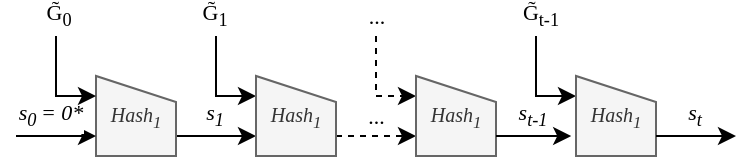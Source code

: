 <mxfile version="24.5.2" type="device">
  <diagram id="C5RBs43oDa-KdzZeNtuy" name="Page-1">
    <mxGraphModel dx="581" dy="451" grid="1" gridSize="10" guides="1" tooltips="1" connect="1" arrows="1" fold="1" page="1" pageScale="1" pageWidth="827" pageHeight="1169" math="0" shadow="0">
      <root>
        <mxCell id="WIyWlLk6GJQsqaUBKTNV-0" />
        <mxCell id="WIyWlLk6GJQsqaUBKTNV-1" parent="WIyWlLk6GJQsqaUBKTNV-0" />
        <mxCell id="tZ9EkLWYgpEJxMU8oc_F-18" style="edgeStyle=orthogonalEdgeStyle;rounded=0;orthogonalLoop=1;jettySize=auto;html=1;exitX=1;exitY=0.75;exitDx=0;exitDy=0;entryX=0;entryY=0.75;entryDx=0;entryDy=0;" edge="1" parent="WIyWlLk6GJQsqaUBKTNV-1" source="tZ9EkLWYgpEJxMU8oc_F-11">
          <mxGeometry relative="1" as="geometry">
            <mxPoint x="160" y="110" as="targetPoint" />
          </mxGeometry>
        </mxCell>
        <mxCell id="tZ9EkLWYgpEJxMU8oc_F-36" value="&lt;i&gt;&lt;font data-font-src=&quot;http://mirrors.ctan.org/fonts/cm-unicode/fonts/otf/cmunss.otf&quot; face=&quot;Computer Modern&quot;&gt;s&lt;sub&gt;1&lt;/sub&gt;&lt;/font&gt;&lt;/i&gt;" style="edgeLabel;html=1;align=center;verticalAlign=middle;resizable=0;points=[];" vertex="1" connectable="0" parent="tZ9EkLWYgpEJxMU8oc_F-18">
          <mxGeometry x="-0.072" y="1" relative="1" as="geometry">
            <mxPoint y="-9" as="offset" />
          </mxGeometry>
        </mxCell>
        <mxCell id="tZ9EkLWYgpEJxMU8oc_F-11" value="&lt;font data-font-src=&quot;http://mirrors.ctan.org/fonts/cm-unicode/fonts/otf/cmunss.otf&quot; face=&quot;Computer Modern&quot;&gt;&lt;i&gt;&lt;font style=&quot;font-size: 10px;&quot;&gt;H&lt;/font&gt;&lt;font style=&quot;font-size: 10px;&quot;&gt;ash&lt;sub&gt;1&lt;/sub&gt;&lt;/font&gt;&lt;/i&gt;&lt;/font&gt;" style="shape=manualInput;whiteSpace=wrap;html=1;flipH=1;size=13;fillColor=#f5f5f5;strokeColor=#666666;fontColor=#333333;" vertex="1" parent="WIyWlLk6GJQsqaUBKTNV-1">
          <mxGeometry x="80" y="80" width="40" height="40" as="geometry" />
        </mxCell>
        <mxCell id="tZ9EkLWYgpEJxMU8oc_F-13" value="" style="endArrow=classic;html=1;rounded=0;entryX=0;entryY=0.75;entryDx=0;entryDy=0;" edge="1" parent="WIyWlLk6GJQsqaUBKTNV-1" target="tZ9EkLWYgpEJxMU8oc_F-11">
          <mxGeometry width="50" height="50" relative="1" as="geometry">
            <mxPoint x="40" y="110" as="sourcePoint" />
            <mxPoint x="80" y="105" as="targetPoint" />
          </mxGeometry>
        </mxCell>
        <mxCell id="tZ9EkLWYgpEJxMU8oc_F-34" value="&lt;i&gt;&lt;font data-font-src=&quot;http://mirrors.ctan.org/fonts/cm-unicode/fonts/otf/cmunss.otf&quot; face=&quot;Computer Modern&quot;&gt;s&lt;sub&gt;0 &lt;/sub&gt;= 0*&lt;sub&gt;&lt;br&gt;&lt;/sub&gt;&lt;/font&gt;&lt;/i&gt;" style="edgeLabel;html=1;align=center;verticalAlign=middle;resizable=0;points=[];" vertex="1" connectable="0" parent="tZ9EkLWYgpEJxMU8oc_F-13">
          <mxGeometry x="-0.186" y="-1" relative="1" as="geometry">
            <mxPoint y="-11" as="offset" />
          </mxGeometry>
        </mxCell>
        <mxCell id="tZ9EkLWYgpEJxMU8oc_F-16" value="" style="endArrow=classic;html=1;rounded=0;entryX=0;entryY=0.25;entryDx=0;entryDy=0;" edge="1" parent="WIyWlLk6GJQsqaUBKTNV-1" target="tZ9EkLWYgpEJxMU8oc_F-11">
          <mxGeometry width="50" height="50" relative="1" as="geometry">
            <mxPoint x="60" y="60" as="sourcePoint" />
            <mxPoint x="80.0" y="75.0" as="targetPoint" />
            <Array as="points">
              <mxPoint x="60" y="90" />
            </Array>
          </mxGeometry>
        </mxCell>
        <mxCell id="tZ9EkLWYgpEJxMU8oc_F-29" value="&lt;font face=&quot;Computer Modern&quot;&gt;G̃&lt;sub&gt;0&lt;/sub&gt;&lt;/font&gt;" style="edgeLabel;html=1;align=center;verticalAlign=middle;resizable=0;points=[];" vertex="1" connectable="0" parent="tZ9EkLWYgpEJxMU8oc_F-16">
          <mxGeometry x="-0.398" y="1" relative="1" as="geometry">
            <mxPoint y="-25" as="offset" />
          </mxGeometry>
        </mxCell>
        <mxCell id="tZ9EkLWYgpEJxMU8oc_F-19" value="" style="endArrow=classic;html=1;rounded=0;entryX=0;entryY=0.25;entryDx=0;entryDy=0;" edge="1" parent="WIyWlLk6GJQsqaUBKTNV-1">
          <mxGeometry width="50" height="50" relative="1" as="geometry">
            <mxPoint x="140" y="60" as="sourcePoint" />
            <mxPoint x="160" y="90" as="targetPoint" />
            <Array as="points">
              <mxPoint x="140" y="90" />
            </Array>
          </mxGeometry>
        </mxCell>
        <mxCell id="tZ9EkLWYgpEJxMU8oc_F-41" value="&lt;font face=&quot;Computer Modern&quot;&gt;G̃&lt;sub&gt;1&lt;/sub&gt;&lt;/font&gt;" style="edgeLabel;html=1;align=center;verticalAlign=middle;resizable=0;points=[];" vertex="1" connectable="0" parent="tZ9EkLWYgpEJxMU8oc_F-19">
          <mxGeometry x="-0.732" y="-1" relative="1" as="geometry">
            <mxPoint y="-17" as="offset" />
          </mxGeometry>
        </mxCell>
        <mxCell id="tZ9EkLWYgpEJxMU8oc_F-20" value="" style="endArrow=classic;html=1;rounded=0;exitX=1;exitY=0.75;exitDx=0;exitDy=0;dashed=1;" edge="1" parent="WIyWlLk6GJQsqaUBKTNV-1">
          <mxGeometry width="50" height="50" relative="1" as="geometry">
            <mxPoint x="200" y="110" as="sourcePoint" />
            <mxPoint x="240" y="110" as="targetPoint" />
          </mxGeometry>
        </mxCell>
        <mxCell id="tZ9EkLWYgpEJxMU8oc_F-37" value="&lt;font face=&quot;Computer Modern&quot;&gt;&lt;i&gt;...&lt;/i&gt;&lt;/font&gt;" style="edgeLabel;html=1;align=center;verticalAlign=middle;resizable=0;points=[];" vertex="1" connectable="0" parent="tZ9EkLWYgpEJxMU8oc_F-20">
          <mxGeometry x="0.06" relative="1" as="geometry">
            <mxPoint x="-1" y="-10" as="offset" />
          </mxGeometry>
        </mxCell>
        <mxCell id="tZ9EkLWYgpEJxMU8oc_F-21" value="" style="endArrow=classic;html=1;rounded=0;entryX=0;entryY=0.25;entryDx=0;entryDy=0;dashed=1;" edge="1" parent="WIyWlLk6GJQsqaUBKTNV-1">
          <mxGeometry width="50" height="50" relative="1" as="geometry">
            <mxPoint x="220" y="60" as="sourcePoint" />
            <mxPoint x="240" y="90" as="targetPoint" />
            <Array as="points">
              <mxPoint x="220" y="90" />
            </Array>
          </mxGeometry>
        </mxCell>
        <mxCell id="tZ9EkLWYgpEJxMU8oc_F-42" value="&lt;font data-font-src=&quot;http://mirrors.ctan.org/fonts/cm-unicode/fonts/otf/cmunss.otf&quot; face=&quot;Computer Modern&quot;&gt;...&lt;/font&gt;" style="edgeLabel;html=1;align=center;verticalAlign=middle;resizable=0;points=[];" vertex="1" connectable="0" parent="tZ9EkLWYgpEJxMU8oc_F-21">
          <mxGeometry x="-0.684" relative="1" as="geometry">
            <mxPoint y="-18" as="offset" />
          </mxGeometry>
        </mxCell>
        <mxCell id="tZ9EkLWYgpEJxMU8oc_F-28" value="" style="endArrow=classic;html=1;rounded=0;entryX=0;entryY=0.25;entryDx=0;entryDy=0;" edge="1" parent="WIyWlLk6GJQsqaUBKTNV-1">
          <mxGeometry width="50" height="50" relative="1" as="geometry">
            <mxPoint x="300" y="60" as="sourcePoint" />
            <mxPoint x="320" y="90" as="targetPoint" />
            <Array as="points">
              <mxPoint x="300" y="90" />
            </Array>
          </mxGeometry>
        </mxCell>
        <mxCell id="tZ9EkLWYgpEJxMU8oc_F-43" value="&lt;font face=&quot;Computer Modern&quot;&gt;G̃&lt;sub&gt;t-1&lt;/sub&gt;&lt;/font&gt;" style="edgeLabel;html=1;align=center;verticalAlign=middle;resizable=0;points=[];" vertex="1" connectable="0" parent="tZ9EkLWYgpEJxMU8oc_F-28">
          <mxGeometry x="-0.494" y="2" relative="1" as="geometry">
            <mxPoint y="-23" as="offset" />
          </mxGeometry>
        </mxCell>
        <mxCell id="tZ9EkLWYgpEJxMU8oc_F-30" value="&lt;font data-font-src=&quot;http://mirrors.ctan.org/fonts/cm-unicode/fonts/otf/cmunss.otf&quot; face=&quot;Computer Modern&quot;&gt;&lt;i&gt;&lt;font style=&quot;font-size: 10px;&quot;&gt;H&lt;/font&gt;&lt;font style=&quot;font-size: 10px;&quot;&gt;ash&lt;sub&gt;1&lt;/sub&gt;&lt;/font&gt;&lt;/i&gt;&lt;/font&gt;" style="shape=manualInput;whiteSpace=wrap;html=1;flipH=1;size=13;fillColor=#f5f5f5;fontColor=#333333;strokeColor=#666666;" vertex="1" parent="WIyWlLk6GJQsqaUBKTNV-1">
          <mxGeometry x="160" y="80" width="40" height="40" as="geometry" />
        </mxCell>
        <mxCell id="tZ9EkLWYgpEJxMU8oc_F-31" value="&lt;font data-font-src=&quot;http://mirrors.ctan.org/fonts/cm-unicode/fonts/otf/cmunss.otf&quot; face=&quot;Computer Modern&quot;&gt;&lt;i&gt;&lt;font style=&quot;font-size: 10px;&quot;&gt;H&lt;/font&gt;&lt;font style=&quot;font-size: 10px;&quot;&gt;ash&lt;sub&gt;1&lt;/sub&gt;&lt;/font&gt;&lt;/i&gt;&lt;/font&gt;" style="shape=manualInput;whiteSpace=wrap;html=1;flipH=1;size=13;fillColor=#f5f5f5;fontColor=#333333;strokeColor=#666666;" vertex="1" parent="WIyWlLk6GJQsqaUBKTNV-1">
          <mxGeometry x="240" y="80" width="40" height="40" as="geometry" />
        </mxCell>
        <mxCell id="tZ9EkLWYgpEJxMU8oc_F-32" value="&lt;font data-font-src=&quot;http://mirrors.ctan.org/fonts/cm-unicode/fonts/otf/cmunss.otf&quot; face=&quot;Computer Modern&quot;&gt;&lt;i&gt;&lt;font style=&quot;font-size: 10px;&quot;&gt;H&lt;/font&gt;&lt;font style=&quot;font-size: 10px;&quot;&gt;ash&lt;sub&gt;1&lt;/sub&gt;&lt;/font&gt;&lt;/i&gt;&lt;/font&gt;" style="shape=manualInput;whiteSpace=wrap;html=1;flipH=1;size=13;fillColor=#f5f5f5;fontColor=#333333;strokeColor=#666666;" vertex="1" parent="WIyWlLk6GJQsqaUBKTNV-1">
          <mxGeometry x="320" y="80" width="40" height="40" as="geometry" />
        </mxCell>
        <mxCell id="tZ9EkLWYgpEJxMU8oc_F-33" style="edgeStyle=orthogonalEdgeStyle;rounded=0;orthogonalLoop=1;jettySize=auto;html=1;exitX=1;exitY=0.75;exitDx=0;exitDy=0;entryX=1.059;entryY=0.767;entryDx=0;entryDy=0;entryPerimeter=0;" edge="1" parent="WIyWlLk6GJQsqaUBKTNV-1" source="tZ9EkLWYgpEJxMU8oc_F-31" target="tZ9EkLWYgpEJxMU8oc_F-32">
          <mxGeometry relative="1" as="geometry" />
        </mxCell>
        <mxCell id="tZ9EkLWYgpEJxMU8oc_F-38" value="&lt;i&gt;&lt;font data-font-src=&quot;http://mirrors.ctan.org/fonts/cm-unicode/fonts/otf/cmunss.otf&quot; face=&quot;Computer Modern&quot;&gt;s&lt;sub&gt;t-1&lt;/sub&gt;&lt;/font&gt;&lt;/i&gt;" style="edgeLabel;html=1;align=center;verticalAlign=middle;resizable=0;points=[];" vertex="1" connectable="0" parent="tZ9EkLWYgpEJxMU8oc_F-33">
          <mxGeometry x="-0.081" relative="1" as="geometry">
            <mxPoint y="-10" as="offset" />
          </mxGeometry>
        </mxCell>
        <mxCell id="tZ9EkLWYgpEJxMU8oc_F-46" style="edgeStyle=orthogonalEdgeStyle;rounded=0;orthogonalLoop=1;jettySize=auto;html=1;exitX=1;exitY=0.75;exitDx=0;exitDy=0;entryX=0;entryY=0.75;entryDx=0;entryDy=0;" edge="1" parent="WIyWlLk6GJQsqaUBKTNV-1">
          <mxGeometry relative="1" as="geometry">
            <mxPoint x="360" y="110" as="sourcePoint" />
            <mxPoint x="400" y="110" as="targetPoint" />
            <Array as="points">
              <mxPoint x="380" y="110" />
              <mxPoint x="380" y="110" />
            </Array>
          </mxGeometry>
        </mxCell>
        <mxCell id="tZ9EkLWYgpEJxMU8oc_F-47" value="&lt;i&gt;&lt;font data-font-src=&quot;http://mirrors.ctan.org/fonts/cm-unicode/fonts/otf/cmunss.otf&quot; face=&quot;Computer Modern&quot;&gt;s&lt;sub&gt;t&lt;/sub&gt;&lt;/font&gt;&lt;/i&gt;" style="edgeLabel;html=1;align=center;verticalAlign=middle;resizable=0;points=[];" vertex="1" connectable="0" parent="tZ9EkLWYgpEJxMU8oc_F-46">
          <mxGeometry x="-0.072" y="1" relative="1" as="geometry">
            <mxPoint y="-9" as="offset" />
          </mxGeometry>
        </mxCell>
      </root>
    </mxGraphModel>
  </diagram>
</mxfile>
